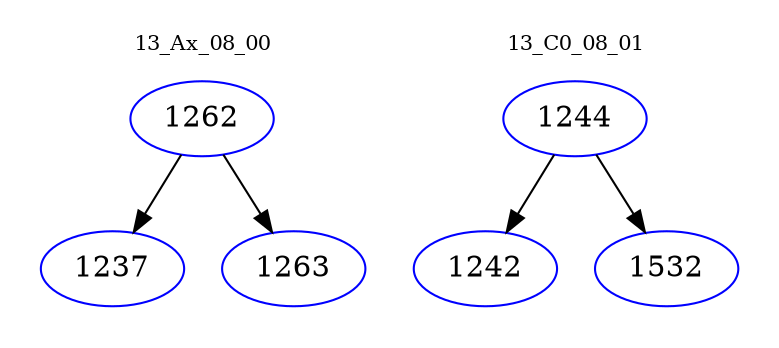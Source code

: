 digraph{
subgraph cluster_0 {
color = white
label = "13_Ax_08_00";
fontsize=10;
T0_1262 [label="1262", color="blue"]
T0_1262 -> T0_1237 [color="black"]
T0_1237 [label="1237", color="blue"]
T0_1262 -> T0_1263 [color="black"]
T0_1263 [label="1263", color="blue"]
}
subgraph cluster_1 {
color = white
label = "13_C0_08_01";
fontsize=10;
T1_1244 [label="1244", color="blue"]
T1_1244 -> T1_1242 [color="black"]
T1_1242 [label="1242", color="blue"]
T1_1244 -> T1_1532 [color="black"]
T1_1532 [label="1532", color="blue"]
}
}
